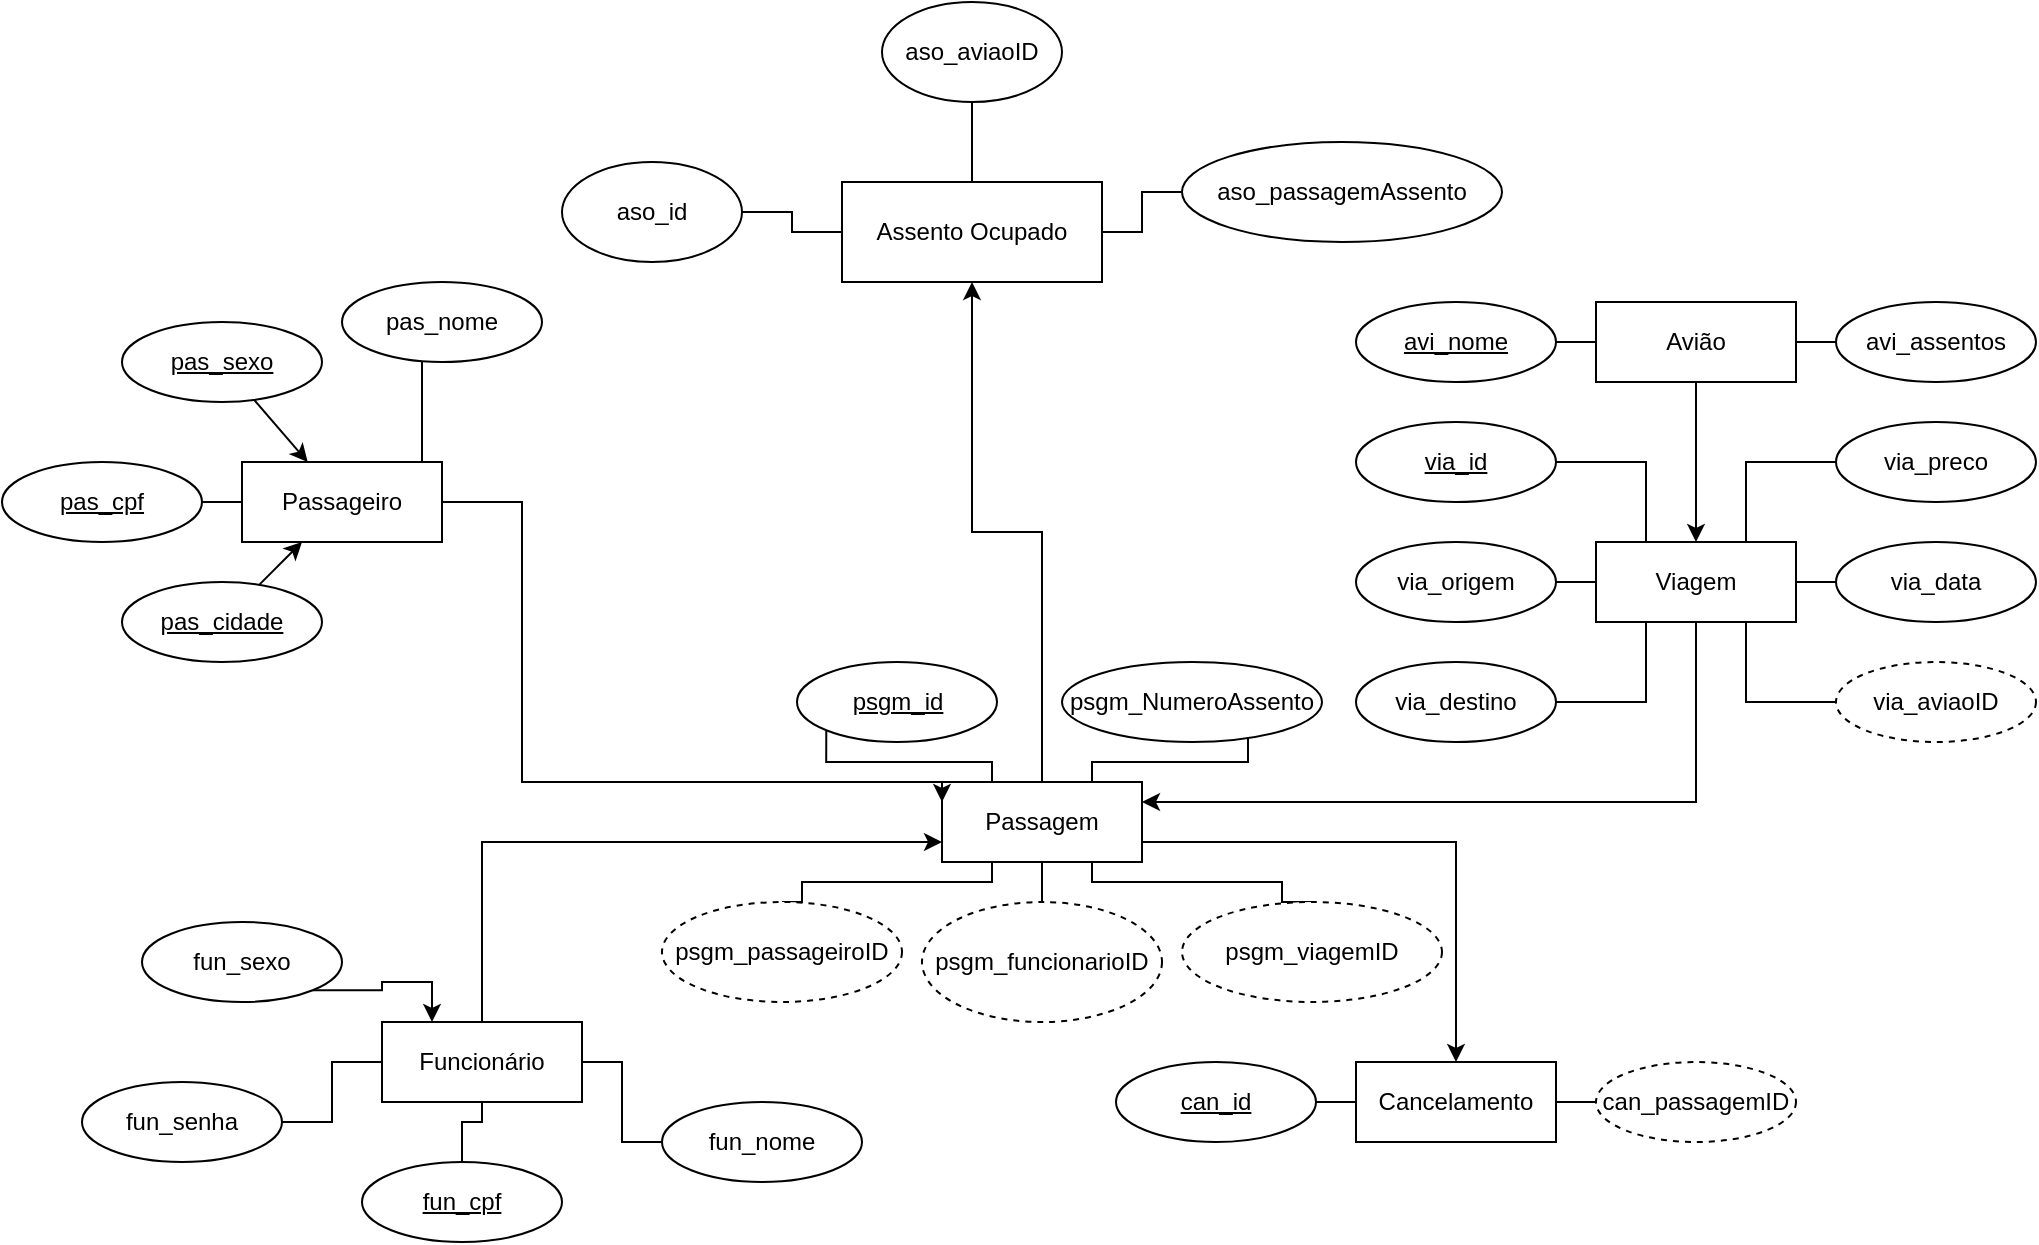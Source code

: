 <mxfile version="15.4.0" type="device"><diagram id="XebMpN3RaRsuIJgOyOjb" name="Page-1"><mxGraphModel dx="1695" dy="1686" grid="1" gridSize="10" guides="1" tooltips="1" connect="1" arrows="1" fold="1" page="1" pageScale="1" pageWidth="827" pageHeight="1169" math="0" shadow="0"><root><mxCell id="0"/><mxCell id="1" parent="0"/><mxCell id="BAULVOGwkpI4CkgKilwc-57" style="edgeStyle=orthogonalEdgeStyle;rounded=0;orthogonalLoop=1;jettySize=auto;html=1;exitX=1;exitY=0.75;exitDx=0;exitDy=0;entryX=0.5;entryY=0;entryDx=0;entryDy=0;endArrow=classic;endFill=1;" parent="1" source="BAULVOGwkpI4CkgKilwc-1" target="BAULVOGwkpI4CkgKilwc-21" edge="1"><mxGeometry relative="1" as="geometry"/></mxCell><mxCell id="2I65afkYHEQcfrV0bzzq-7" style="edgeStyle=orthogonalEdgeStyle;rounded=0;orthogonalLoop=1;jettySize=auto;html=1;exitX=0.5;exitY=0;exitDx=0;exitDy=0;entryX=0.5;entryY=1;entryDx=0;entryDy=0;" edge="1" parent="1" source="BAULVOGwkpI4CkgKilwc-1" target="kCE_7tiqyLe-Rpptmi7T-2"><mxGeometry relative="1" as="geometry"/></mxCell><mxCell id="BAULVOGwkpI4CkgKilwc-1" value="Passagem" style="whiteSpace=wrap;html=1;align=center;" parent="1" vertex="1"><mxGeometry x="400" y="330" width="100" height="40" as="geometry"/></mxCell><mxCell id="BAULVOGwkpI4CkgKilwc-64" style="edgeStyle=orthogonalEdgeStyle;rounded=0;orthogonalLoop=1;jettySize=auto;html=1;entryX=0;entryY=0.75;entryDx=0;entryDy=0;endArrow=classic;endFill=1;" parent="1" source="BAULVOGwkpI4CkgKilwc-2" target="BAULVOGwkpI4CkgKilwc-1" edge="1"><mxGeometry relative="1" as="geometry"><Array as="points"><mxPoint x="170" y="360"/></Array></mxGeometry></mxCell><mxCell id="BAULVOGwkpI4CkgKilwc-2" value="Funcionário" style="whiteSpace=wrap;html=1;align=center;" parent="1" vertex="1"><mxGeometry x="120" y="450" width="100" height="40" as="geometry"/></mxCell><mxCell id="BAULVOGwkpI4CkgKilwc-63" style="edgeStyle=orthogonalEdgeStyle;rounded=0;orthogonalLoop=1;jettySize=auto;html=1;entryX=0;entryY=0.25;entryDx=0;entryDy=0;endArrow=classic;endFill=1;" parent="1" source="BAULVOGwkpI4CkgKilwc-3" target="BAULVOGwkpI4CkgKilwc-1" edge="1"><mxGeometry relative="1" as="geometry"><Array as="points"><mxPoint x="190" y="190"/><mxPoint x="190" y="330"/><mxPoint x="400" y="330"/></Array></mxGeometry></mxCell><mxCell id="BAULVOGwkpI4CkgKilwc-3" value="Passageiro" style="whiteSpace=wrap;html=1;align=center;" parent="1" vertex="1"><mxGeometry x="50" y="170" width="100" height="40" as="geometry"/></mxCell><mxCell id="BAULVOGwkpI4CkgKilwc-61" style="edgeStyle=orthogonalEdgeStyle;rounded=0;orthogonalLoop=1;jettySize=auto;html=1;entryX=1;entryY=0.25;entryDx=0;entryDy=0;endArrow=classic;endFill=1;" parent="1" source="BAULVOGwkpI4CkgKilwc-4" target="BAULVOGwkpI4CkgKilwc-1" edge="1"><mxGeometry relative="1" as="geometry"><Array as="points"><mxPoint x="777" y="340"/></Array></mxGeometry></mxCell><mxCell id="BAULVOGwkpI4CkgKilwc-4" value="Viagem" style="whiteSpace=wrap;html=1;align=center;" parent="1" vertex="1"><mxGeometry x="727" y="210" width="100" height="40" as="geometry"/></mxCell><mxCell id="BAULVOGwkpI4CkgKilwc-62" style="edgeStyle=orthogonalEdgeStyle;rounded=0;orthogonalLoop=1;jettySize=auto;html=1;entryX=0.5;entryY=0;entryDx=0;entryDy=0;endArrow=classic;endFill=1;" parent="1" source="BAULVOGwkpI4CkgKilwc-5" target="BAULVOGwkpI4CkgKilwc-4" edge="1"><mxGeometry relative="1" as="geometry"/></mxCell><mxCell id="BAULVOGwkpI4CkgKilwc-5" value="Avião" style="whiteSpace=wrap;html=1;align=center;" parent="1" vertex="1"><mxGeometry x="727" y="90" width="100" height="40" as="geometry"/></mxCell><mxCell id="BAULVOGwkpI4CkgKilwc-41" style="edgeStyle=orthogonalEdgeStyle;rounded=0;orthogonalLoop=1;jettySize=auto;html=1;entryX=1;entryY=0.5;entryDx=0;entryDy=0;endArrow=none;endFill=0;" parent="1" source="BAULVOGwkpI4CkgKilwc-7" target="BAULVOGwkpI4CkgKilwc-5" edge="1"><mxGeometry relative="1" as="geometry"/></mxCell><mxCell id="BAULVOGwkpI4CkgKilwc-7" value="avi_assentos" style="ellipse;whiteSpace=wrap;html=1;align=center;" parent="1" vertex="1"><mxGeometry x="847" y="90" width="100" height="40" as="geometry"/></mxCell><mxCell id="BAULVOGwkpI4CkgKilwc-42" style="edgeStyle=orthogonalEdgeStyle;rounded=0;orthogonalLoop=1;jettySize=auto;html=1;entryX=0;entryY=0.5;entryDx=0;entryDy=0;endArrow=none;endFill=0;" parent="1" source="BAULVOGwkpI4CkgKilwc-9" target="BAULVOGwkpI4CkgKilwc-5" edge="1"><mxGeometry relative="1" as="geometry"/></mxCell><mxCell id="BAULVOGwkpI4CkgKilwc-9" value="&lt;u&gt;avi_nome&lt;/u&gt;" style="ellipse;whiteSpace=wrap;html=1;align=center;" parent="1" vertex="1"><mxGeometry x="607" y="90" width="100" height="40" as="geometry"/></mxCell><mxCell id="BAULVOGwkpI4CkgKilwc-50" style="edgeStyle=orthogonalEdgeStyle;rounded=0;orthogonalLoop=1;jettySize=auto;html=1;entryX=0.25;entryY=0;entryDx=0;entryDy=0;endArrow=none;endFill=0;" parent="1" source="BAULVOGwkpI4CkgKilwc-10" target="BAULVOGwkpI4CkgKilwc-4" edge="1"><mxGeometry relative="1" as="geometry"/></mxCell><mxCell id="BAULVOGwkpI4CkgKilwc-10" value="via_id" style="ellipse;whiteSpace=wrap;html=1;align=center;fontStyle=4;" parent="1" vertex="1"><mxGeometry x="607" y="150" width="100" height="40" as="geometry"/></mxCell><mxCell id="BAULVOGwkpI4CkgKilwc-52" style="edgeStyle=orthogonalEdgeStyle;rounded=0;orthogonalLoop=1;jettySize=auto;html=1;entryX=0.75;entryY=1;entryDx=0;entryDy=0;endArrow=none;endFill=0;" parent="1" source="BAULVOGwkpI4CkgKilwc-11" target="BAULVOGwkpI4CkgKilwc-4" edge="1"><mxGeometry relative="1" as="geometry"/></mxCell><mxCell id="BAULVOGwkpI4CkgKilwc-11" value="via_aviaoID" style="ellipse;whiteSpace=wrap;html=1;align=center;dashed=1;" parent="1" vertex="1"><mxGeometry x="847" y="270" width="100" height="40" as="geometry"/></mxCell><mxCell id="BAULVOGwkpI4CkgKilwc-47" style="edgeStyle=orthogonalEdgeStyle;rounded=0;orthogonalLoop=1;jettySize=auto;html=1;entryX=1;entryY=0.5;entryDx=0;entryDy=0;endArrow=none;endFill=0;" parent="1" source="BAULVOGwkpI4CkgKilwc-12" target="BAULVOGwkpI4CkgKilwc-4" edge="1"><mxGeometry relative="1" as="geometry"/></mxCell><mxCell id="BAULVOGwkpI4CkgKilwc-12" value="via_data" style="ellipse;whiteSpace=wrap;html=1;align=center;" parent="1" vertex="1"><mxGeometry x="847" y="210" width="100" height="40" as="geometry"/></mxCell><mxCell id="BAULVOGwkpI4CkgKilwc-51" style="edgeStyle=orthogonalEdgeStyle;rounded=0;orthogonalLoop=1;jettySize=auto;html=1;entryX=0.75;entryY=0;entryDx=0;entryDy=0;endArrow=none;endFill=0;" parent="1" source="BAULVOGwkpI4CkgKilwc-13" target="BAULVOGwkpI4CkgKilwc-4" edge="1"><mxGeometry relative="1" as="geometry"/></mxCell><mxCell id="BAULVOGwkpI4CkgKilwc-13" value="via_preco" style="ellipse;whiteSpace=wrap;html=1;align=center;" parent="1" vertex="1"><mxGeometry x="847" y="150" width="100" height="40" as="geometry"/></mxCell><mxCell id="BAULVOGwkpI4CkgKilwc-49" style="edgeStyle=orthogonalEdgeStyle;rounded=0;orthogonalLoop=1;jettySize=auto;html=1;entryX=0.25;entryY=1;entryDx=0;entryDy=0;endArrow=none;endFill=0;" parent="1" source="BAULVOGwkpI4CkgKilwc-14" target="BAULVOGwkpI4CkgKilwc-4" edge="1"><mxGeometry relative="1" as="geometry"/></mxCell><mxCell id="BAULVOGwkpI4CkgKilwc-14" value="via_destino" style="ellipse;whiteSpace=wrap;html=1;align=center;" parent="1" vertex="1"><mxGeometry x="607" y="270" width="100" height="40" as="geometry"/></mxCell><mxCell id="BAULVOGwkpI4CkgKilwc-48" style="edgeStyle=orthogonalEdgeStyle;rounded=0;orthogonalLoop=1;jettySize=auto;html=1;entryX=0;entryY=0.5;entryDx=0;entryDy=0;endArrow=none;endFill=0;" parent="1" source="BAULVOGwkpI4CkgKilwc-15" target="BAULVOGwkpI4CkgKilwc-4" edge="1"><mxGeometry relative="1" as="geometry"/></mxCell><mxCell id="BAULVOGwkpI4CkgKilwc-15" value="via_origem" style="ellipse;whiteSpace=wrap;html=1;align=center;" parent="1" vertex="1"><mxGeometry x="607" y="210" width="100" height="40" as="geometry"/></mxCell><mxCell id="BAULVOGwkpI4CkgKilwc-54" style="edgeStyle=orthogonalEdgeStyle;rounded=0;orthogonalLoop=1;jettySize=auto;html=1;entryX=0;entryY=0.5;entryDx=0;entryDy=0;endArrow=none;endFill=0;" parent="1" source="BAULVOGwkpI4CkgKilwc-16" target="BAULVOGwkpI4CkgKilwc-3" edge="1"><mxGeometry relative="1" as="geometry"/></mxCell><mxCell id="BAULVOGwkpI4CkgKilwc-16" value="pas_cpf" style="ellipse;whiteSpace=wrap;html=1;align=center;fontStyle=4;" parent="1" vertex="1"><mxGeometry x="-70" y="170" width="100" height="40" as="geometry"/></mxCell><mxCell id="BAULVOGwkpI4CkgKilwc-53" style="edgeStyle=orthogonalEdgeStyle;rounded=0;orthogonalLoop=1;jettySize=auto;html=1;entryX=1;entryY=0.5;entryDx=0;entryDy=0;endArrow=none;endFill=0;" parent="1" source="BAULVOGwkpI4CkgKilwc-17" target="BAULVOGwkpI4CkgKilwc-3" edge="1"><mxGeometry relative="1" as="geometry"><Array as="points"><mxPoint x="140" y="170"/><mxPoint x="150" y="170"/></Array></mxGeometry></mxCell><mxCell id="BAULVOGwkpI4CkgKilwc-17" value="pas_nome" style="ellipse;whiteSpace=wrap;html=1;align=center;" parent="1" vertex="1"><mxGeometry x="100" y="80" width="100" height="40" as="geometry"/></mxCell><mxCell id="BAULVOGwkpI4CkgKilwc-44" style="edgeStyle=orthogonalEdgeStyle;rounded=0;orthogonalLoop=1;jettySize=auto;html=1;entryX=0.5;entryY=1;entryDx=0;entryDy=0;endArrow=none;endFill=0;" parent="1" source="BAULVOGwkpI4CkgKilwc-18" target="BAULVOGwkpI4CkgKilwc-2" edge="1"><mxGeometry relative="1" as="geometry"/></mxCell><mxCell id="BAULVOGwkpI4CkgKilwc-18" value="fun_cpf" style="ellipse;whiteSpace=wrap;html=1;align=center;fontStyle=4;" parent="1" vertex="1"><mxGeometry x="110" y="520" width="100" height="40" as="geometry"/></mxCell><mxCell id="BAULVOGwkpI4CkgKilwc-46" style="edgeStyle=orthogonalEdgeStyle;rounded=0;orthogonalLoop=1;jettySize=auto;html=1;entryX=1;entryY=0.5;entryDx=0;entryDy=0;endArrow=none;endFill=0;" parent="1" source="BAULVOGwkpI4CkgKilwc-19" target="BAULVOGwkpI4CkgKilwc-2" edge="1"><mxGeometry relative="1" as="geometry"/></mxCell><mxCell id="BAULVOGwkpI4CkgKilwc-19" value="fun_nome" style="ellipse;whiteSpace=wrap;html=1;align=center;" parent="1" vertex="1"><mxGeometry x="260" y="490" width="100" height="40" as="geometry"/></mxCell><mxCell id="BAULVOGwkpI4CkgKilwc-45" style="edgeStyle=orthogonalEdgeStyle;rounded=0;orthogonalLoop=1;jettySize=auto;html=1;entryX=0;entryY=0.5;entryDx=0;entryDy=0;endArrow=none;endFill=0;" parent="1" source="BAULVOGwkpI4CkgKilwc-20" target="BAULVOGwkpI4CkgKilwc-2" edge="1"><mxGeometry relative="1" as="geometry"/></mxCell><mxCell id="BAULVOGwkpI4CkgKilwc-20" value="fun_senha" style="ellipse;whiteSpace=wrap;html=1;align=center;" parent="1" vertex="1"><mxGeometry x="-30" y="480" width="100" height="40" as="geometry"/></mxCell><mxCell id="BAULVOGwkpI4CkgKilwc-21" value="Cancelamento" style="whiteSpace=wrap;html=1;align=center;" parent="1" vertex="1"><mxGeometry x="607" y="470" width="100" height="40" as="geometry"/></mxCell><mxCell id="BAULVOGwkpI4CkgKilwc-38" style="edgeStyle=orthogonalEdgeStyle;rounded=0;orthogonalLoop=1;jettySize=auto;html=1;entryX=0.25;entryY=0;entryDx=0;entryDy=0;exitX=0;exitY=1;exitDx=0;exitDy=0;endArrow=none;endFill=0;" parent="1" source="BAULVOGwkpI4CkgKilwc-23" target="BAULVOGwkpI4CkgKilwc-1" edge="1"><mxGeometry relative="1" as="geometry"><Array as="points"><mxPoint x="342" y="320"/><mxPoint x="425" y="320"/></Array></mxGeometry></mxCell><mxCell id="BAULVOGwkpI4CkgKilwc-23" value="psgm_id" style="ellipse;whiteSpace=wrap;html=1;align=center;fontStyle=4;" parent="1" vertex="1"><mxGeometry x="327.5" y="270" width="100" height="40" as="geometry"/></mxCell><mxCell id="BAULVOGwkpI4CkgKilwc-34" style="edgeStyle=orthogonalEdgeStyle;rounded=0;orthogonalLoop=1;jettySize=auto;html=1;entryX=0.25;entryY=1;entryDx=0;entryDy=0;exitX=0.5;exitY=0;exitDx=0;exitDy=0;endArrow=none;endFill=0;" parent="1" source="BAULVOGwkpI4CkgKilwc-24" target="BAULVOGwkpI4CkgKilwc-1" edge="1"><mxGeometry relative="1" as="geometry"><Array as="points"><mxPoint x="330" y="380"/><mxPoint x="425" y="380"/></Array></mxGeometry></mxCell><mxCell id="BAULVOGwkpI4CkgKilwc-24" value="psgm_passageiroID" style="ellipse;whiteSpace=wrap;html=1;align=center;dashed=1;" parent="1" vertex="1"><mxGeometry x="260" y="390" width="120" height="50" as="geometry"/></mxCell><mxCell id="BAULVOGwkpI4CkgKilwc-32" style="edgeStyle=orthogonalEdgeStyle;rounded=0;orthogonalLoop=1;jettySize=auto;html=1;entryX=0.5;entryY=1;entryDx=0;entryDy=0;endArrow=none;endFill=0;" parent="1" source="BAULVOGwkpI4CkgKilwc-25" target="BAULVOGwkpI4CkgKilwc-1" edge="1"><mxGeometry relative="1" as="geometry"/></mxCell><mxCell id="BAULVOGwkpI4CkgKilwc-25" value="psgm_funcionarioID" style="ellipse;whiteSpace=wrap;html=1;align=center;dashed=1;" parent="1" vertex="1"><mxGeometry x="390" y="390" width="120" height="60" as="geometry"/></mxCell><mxCell id="BAULVOGwkpI4CkgKilwc-33" style="edgeStyle=orthogonalEdgeStyle;rounded=0;orthogonalLoop=1;jettySize=auto;html=1;entryX=0.75;entryY=1;entryDx=0;entryDy=0;exitX=0.5;exitY=0;exitDx=0;exitDy=0;endArrow=none;endFill=0;" parent="1" source="BAULVOGwkpI4CkgKilwc-26" target="BAULVOGwkpI4CkgKilwc-1" edge="1"><mxGeometry relative="1" as="geometry"><Array as="points"><mxPoint x="570" y="380"/><mxPoint x="475" y="380"/></Array></mxGeometry></mxCell><mxCell id="BAULVOGwkpI4CkgKilwc-26" value="psgm_viagemID" style="ellipse;whiteSpace=wrap;html=1;align=center;dashed=1;" parent="1" vertex="1"><mxGeometry x="520" y="390" width="130" height="50" as="geometry"/></mxCell><mxCell id="BAULVOGwkpI4CkgKilwc-37" style="edgeStyle=orthogonalEdgeStyle;rounded=0;orthogonalLoop=1;jettySize=auto;html=1;entryX=0.75;entryY=0;entryDx=0;entryDy=0;exitX=1;exitY=1;exitDx=0;exitDy=0;endArrow=none;endFill=0;" parent="1" source="BAULVOGwkpI4CkgKilwc-27" target="BAULVOGwkpI4CkgKilwc-1" edge="1"><mxGeometry relative="1" as="geometry"><Array as="points"><mxPoint x="553" y="320"/><mxPoint x="475" y="320"/></Array></mxGeometry></mxCell><mxCell id="BAULVOGwkpI4CkgKilwc-27" value="psgm_NumeroAssento" style="ellipse;whiteSpace=wrap;html=1;align=center;" parent="1" vertex="1"><mxGeometry x="460" y="270" width="130" height="40" as="geometry"/></mxCell><mxCell id="BAULVOGwkpI4CkgKilwc-40" style="edgeStyle=orthogonalEdgeStyle;rounded=0;orthogonalLoop=1;jettySize=auto;html=1;entryX=0;entryY=0.5;entryDx=0;entryDy=0;endArrow=none;endFill=0;" parent="1" source="BAULVOGwkpI4CkgKilwc-28" target="BAULVOGwkpI4CkgKilwc-21" edge="1"><mxGeometry relative="1" as="geometry"/></mxCell><mxCell id="BAULVOGwkpI4CkgKilwc-28" value="can_id" style="ellipse;whiteSpace=wrap;html=1;align=center;fontStyle=4;" parent="1" vertex="1"><mxGeometry x="487" y="470" width="100" height="40" as="geometry"/></mxCell><mxCell id="BAULVOGwkpI4CkgKilwc-39" style="edgeStyle=orthogonalEdgeStyle;rounded=0;orthogonalLoop=1;jettySize=auto;html=1;entryX=1;entryY=0.5;entryDx=0;entryDy=0;endArrow=none;endFill=0;" parent="1" source="BAULVOGwkpI4CkgKilwc-29" target="BAULVOGwkpI4CkgKilwc-21" edge="1"><mxGeometry relative="1" as="geometry"/></mxCell><mxCell id="BAULVOGwkpI4CkgKilwc-29" value="can_passagemID" style="ellipse;whiteSpace=wrap;html=1;align=center;dashed=1;" parent="1" vertex="1"><mxGeometry x="727" y="470" width="100" height="40" as="geometry"/></mxCell><mxCell id="FJZRwl54aU8bVIqrpLVv-1" value="&lt;div&gt;pas_sexo&lt;/div&gt;" style="ellipse;whiteSpace=wrap;html=1;align=center;fontStyle=4;" parent="1" vertex="1"><mxGeometry x="-10" y="100" width="100" height="40" as="geometry"/></mxCell><mxCell id="FJZRwl54aU8bVIqrpLVv-5" value="" style="endArrow=classic;html=1;rounded=0;" parent="1" source="FJZRwl54aU8bVIqrpLVv-1" target="BAULVOGwkpI4CkgKilwc-3" edge="1"><mxGeometry width="50" height="50" relative="1" as="geometry"><mxPoint x="280" y="250" as="sourcePoint"/><mxPoint x="330" y="200" as="targetPoint"/></mxGeometry></mxCell><mxCell id="FJZRwl54aU8bVIqrpLVv-8" value="&lt;div&gt;pas_cidade&lt;/div&gt;" style="ellipse;whiteSpace=wrap;html=1;align=center;fontStyle=4;" parent="1" vertex="1"><mxGeometry x="-10" y="230" width="100" height="40" as="geometry"/></mxCell><mxCell id="FJZRwl54aU8bVIqrpLVv-9" value="" style="endArrow=classic;html=1;rounded=0;" parent="1" source="FJZRwl54aU8bVIqrpLVv-8" target="BAULVOGwkpI4CkgKilwc-3" edge="1"><mxGeometry width="50" height="50" relative="1" as="geometry"><mxPoint x="280" y="380" as="sourcePoint"/><mxPoint x="82.857" y="300" as="targetPoint"/></mxGeometry></mxCell><mxCell id="kCE_7tiqyLe-Rpptmi7T-1" value="aso_id" style="ellipse;whiteSpace=wrap;html=1;" parent="1" vertex="1"><mxGeometry x="210" y="20" width="90" height="50" as="geometry"/></mxCell><mxCell id="kCE_7tiqyLe-Rpptmi7T-2" value="Assento Ocupado" style="rounded=0;whiteSpace=wrap;html=1;" parent="1" vertex="1"><mxGeometry x="350" y="30" width="130" height="50" as="geometry"/></mxCell><mxCell id="kCE_7tiqyLe-Rpptmi7T-4" value="aso_aviaoID" style="ellipse;whiteSpace=wrap;html=1;" parent="1" vertex="1"><mxGeometry x="370" y="-60" width="90" height="50" as="geometry"/></mxCell><mxCell id="kCE_7tiqyLe-Rpptmi7T-5" value="aso_passagemAssento" style="ellipse;whiteSpace=wrap;html=1;" parent="1" vertex="1"><mxGeometry x="520" y="10" width="160" height="50" as="geometry"/></mxCell><mxCell id="kCE_7tiqyLe-Rpptmi7T-12" value="" style="endArrow=none;html=1;rounded=0;edgeStyle=orthogonalEdgeStyle;entryX=0.5;entryY=1;entryDx=0;entryDy=0;" parent="1" source="kCE_7tiqyLe-Rpptmi7T-2" target="kCE_7tiqyLe-Rpptmi7T-4" edge="1"><mxGeometry width="50" height="50" relative="1" as="geometry"><mxPoint x="362" y="10" as="sourcePoint"/><mxPoint x="420" y="-20" as="targetPoint"/></mxGeometry></mxCell><mxCell id="kCE_7tiqyLe-Rpptmi7T-13" value="" style="endArrow=none;html=1;rounded=0;edgeStyle=orthogonalEdgeStyle;entryX=1;entryY=0.5;entryDx=0;entryDy=0;exitX=0;exitY=0.5;exitDx=0;exitDy=0;" parent="1" source="kCE_7tiqyLe-Rpptmi7T-2" target="kCE_7tiqyLe-Rpptmi7T-1" edge="1"><mxGeometry width="50" height="50" relative="1" as="geometry"><mxPoint x="270" y="110" as="sourcePoint"/><mxPoint x="320" y="60" as="targetPoint"/></mxGeometry></mxCell><mxCell id="kCE_7tiqyLe-Rpptmi7T-14" value="" style="endArrow=none;html=1;rounded=0;edgeStyle=orthogonalEdgeStyle;entryX=0;entryY=0.5;entryDx=0;entryDy=0;exitX=1;exitY=0.5;exitDx=0;exitDy=0;" parent="1" source="kCE_7tiqyLe-Rpptmi7T-2" target="kCE_7tiqyLe-Rpptmi7T-5" edge="1"><mxGeometry width="50" height="50" relative="1" as="geometry"><mxPoint x="470" y="100" as="sourcePoint"/><mxPoint x="520" y="50" as="targetPoint"/></mxGeometry></mxCell><mxCell id="2I65afkYHEQcfrV0bzzq-5" style="edgeStyle=orthogonalEdgeStyle;rounded=0;orthogonalLoop=1;jettySize=auto;html=1;exitX=1;exitY=1;exitDx=0;exitDy=0;entryX=0.25;entryY=0;entryDx=0;entryDy=0;" edge="1" parent="1" source="2I65afkYHEQcfrV0bzzq-2" target="BAULVOGwkpI4CkgKilwc-2"><mxGeometry relative="1" as="geometry"/></mxCell><mxCell id="2I65afkYHEQcfrV0bzzq-2" value="fun_sexo" style="ellipse;whiteSpace=wrap;html=1;align=center;" vertex="1" parent="1"><mxGeometry y="400" width="100" height="40" as="geometry"/></mxCell></root></mxGraphModel></diagram></mxfile>